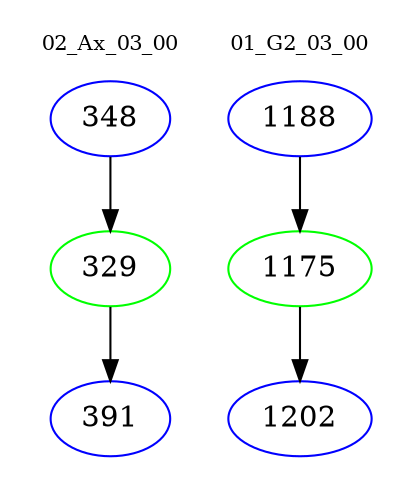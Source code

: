 digraph{
subgraph cluster_0 {
color = white
label = "02_Ax_03_00";
fontsize=10;
T0_348 [label="348", color="blue"]
T0_348 -> T0_329 [color="black"]
T0_329 [label="329", color="green"]
T0_329 -> T0_391 [color="black"]
T0_391 [label="391", color="blue"]
}
subgraph cluster_1 {
color = white
label = "01_G2_03_00";
fontsize=10;
T1_1188 [label="1188", color="blue"]
T1_1188 -> T1_1175 [color="black"]
T1_1175 [label="1175", color="green"]
T1_1175 -> T1_1202 [color="black"]
T1_1202 [label="1202", color="blue"]
}
}

